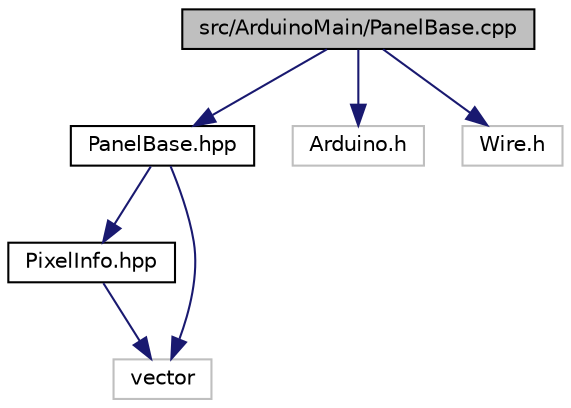 digraph "src/ArduinoMain/PanelBase.cpp"
{
  edge [fontname="Helvetica",fontsize="10",labelfontname="Helvetica",labelfontsize="10"];
  node [fontname="Helvetica",fontsize="10",shape=record];
  Node0 [label="src/ArduinoMain/PanelBase.cpp",height=0.2,width=0.4,color="black", fillcolor="grey75", style="filled", fontcolor="black"];
  Node0 -> Node1 [color="midnightblue",fontsize="10",style="solid",fontname="Helvetica"];
  Node1 [label="PanelBase.hpp",height=0.2,width=0.4,color="black", fillcolor="white", style="filled",URL="$PanelBase_8hpp.html",tooltip="LEDパネルの基底クラス "];
  Node1 -> Node2 [color="midnightblue",fontsize="10",style="solid",fontname="Helvetica"];
  Node2 [label="PixelInfo.hpp",height=0.2,width=0.4,color="black", fillcolor="white", style="filled",URL="$PixelInfo_8hpp.html",tooltip="各ピクセルの情報を格納する構造体を定義 "];
  Node2 -> Node3 [color="midnightblue",fontsize="10",style="solid",fontname="Helvetica"];
  Node3 [label="vector",height=0.2,width=0.4,color="grey75", fillcolor="white", style="filled"];
  Node1 -> Node3 [color="midnightblue",fontsize="10",style="solid",fontname="Helvetica"];
  Node0 -> Node4 [color="midnightblue",fontsize="10",style="solid",fontname="Helvetica"];
  Node4 [label="Arduino.h",height=0.2,width=0.4,color="grey75", fillcolor="white", style="filled"];
  Node0 -> Node5 [color="midnightblue",fontsize="10",style="solid",fontname="Helvetica"];
  Node5 [label="Wire.h",height=0.2,width=0.4,color="grey75", fillcolor="white", style="filled"];
}
